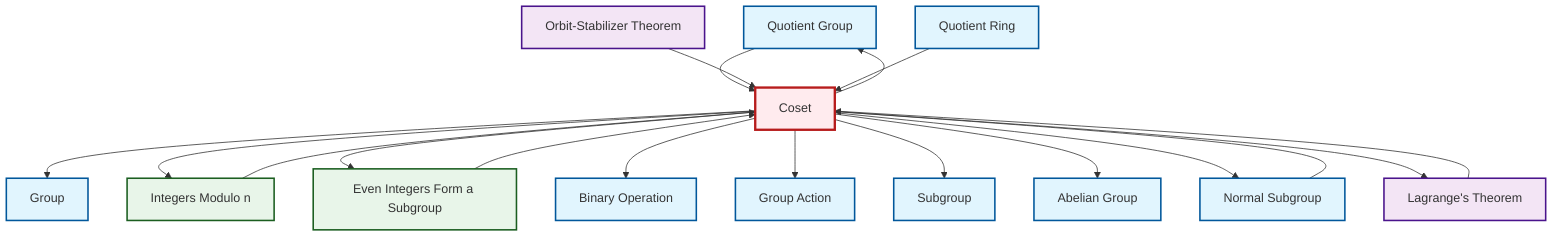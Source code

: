graph TD
    classDef definition fill:#e1f5fe,stroke:#01579b,stroke-width:2px
    classDef theorem fill:#f3e5f5,stroke:#4a148c,stroke-width:2px
    classDef axiom fill:#fff3e0,stroke:#e65100,stroke-width:2px
    classDef example fill:#e8f5e9,stroke:#1b5e20,stroke-width:2px
    classDef current fill:#ffebee,stroke:#b71c1c,stroke-width:3px
    def-group["Group"]:::definition
    def-group-action["Group Action"]:::definition
    def-quotient-group["Quotient Group"]:::definition
    def-quotient-ring["Quotient Ring"]:::definition
    def-abelian-group["Abelian Group"]:::definition
    def-coset["Coset"]:::definition
    thm-orbit-stabilizer["Orbit-Stabilizer Theorem"]:::theorem
    ex-even-integers-subgroup["Even Integers Form a Subgroup"]:::example
    thm-lagrange["Lagrange's Theorem"]:::theorem
    def-binary-operation["Binary Operation"]:::definition
    def-subgroup["Subgroup"]:::definition
    def-normal-subgroup["Normal Subgroup"]:::definition
    ex-quotient-integers-mod-n["Integers Modulo n"]:::example
    def-quotient-group --> def-coset
    ex-quotient-integers-mod-n --> def-coset
    ex-even-integers-subgroup --> def-coset
    thm-orbit-stabilizer --> def-coset
    def-coset --> def-group
    def-coset --> def-quotient-group
    def-quotient-ring --> def-coset
    thm-lagrange --> def-coset
    def-coset --> ex-quotient-integers-mod-n
    def-coset --> ex-even-integers-subgroup
    def-coset --> def-binary-operation
    def-coset --> def-group-action
    def-coset --> def-subgroup
    def-coset --> def-abelian-group
    def-normal-subgroup --> def-coset
    def-coset --> def-normal-subgroup
    def-coset --> thm-lagrange
    class def-coset current